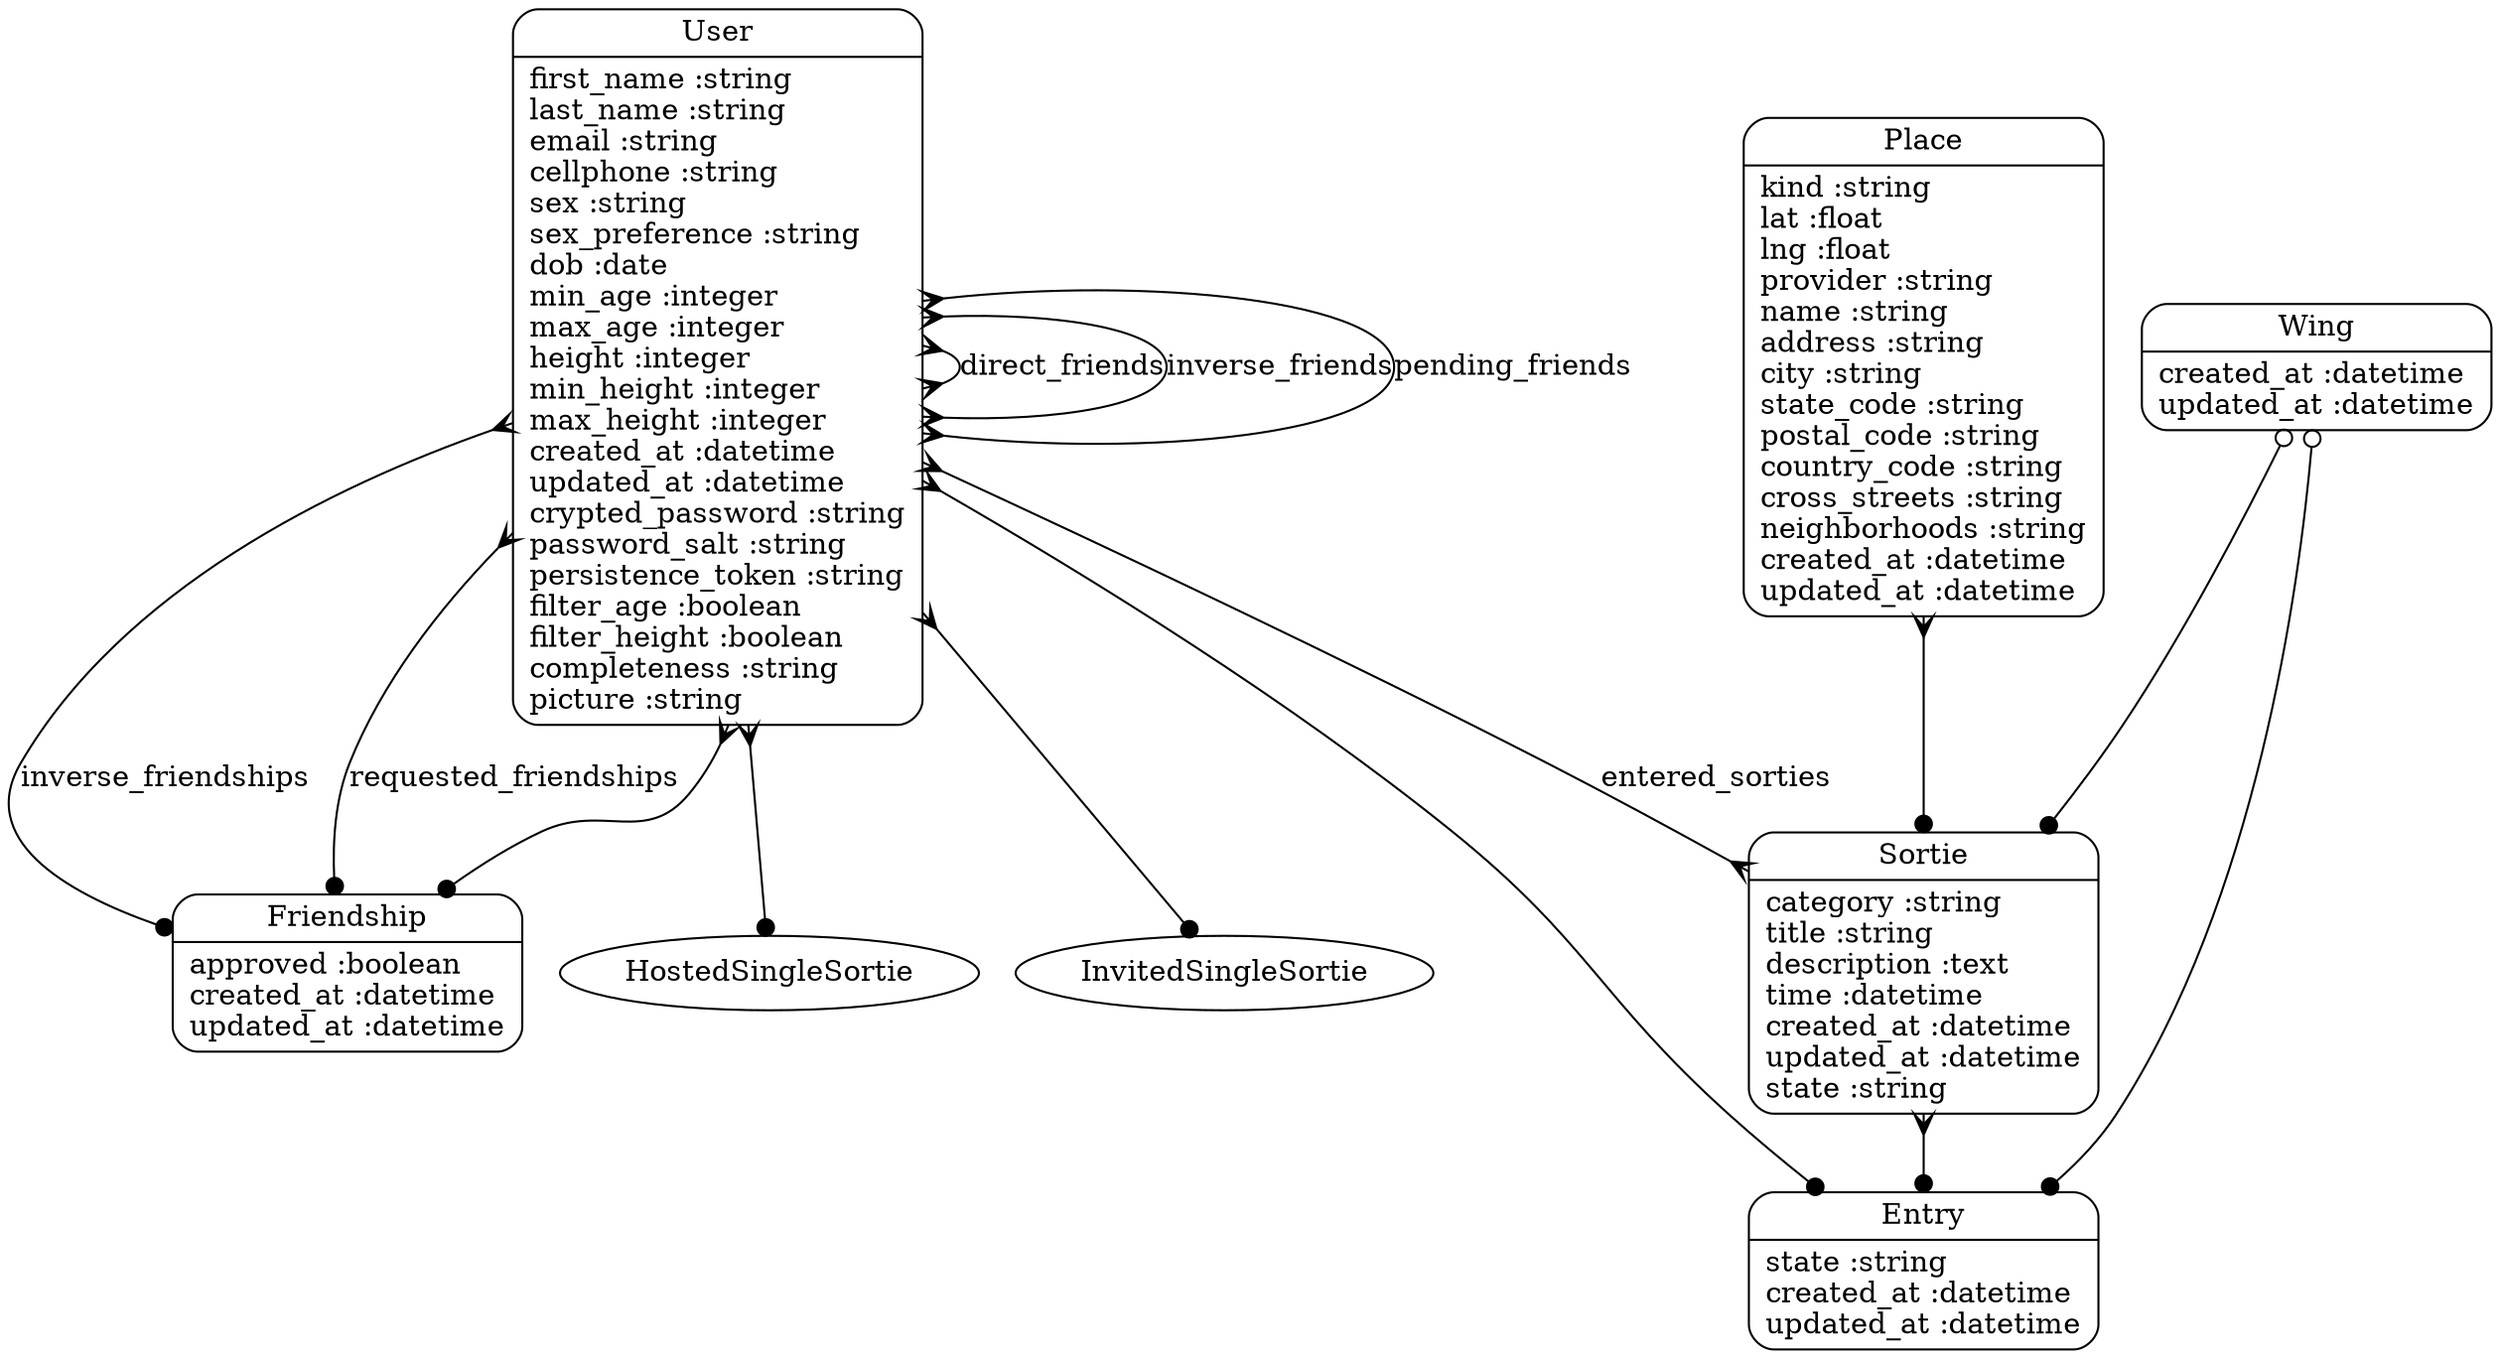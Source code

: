 digraph models_diagram {
	graph[overlap=false, splines=true]
	"Entry" [shape=Mrecord, label="{Entry|state :string\lcreated_at :datetime\lupdated_at :datetime\l}"]
	"Friendship" [shape=Mrecord, label="{Friendship|approved :boolean\lcreated_at :datetime\lupdated_at :datetime\l}"]
	"Place" [shape=Mrecord, label="{Place|kind :string\llat :float\llng :float\lprovider :string\lname :string\laddress :string\lcity :string\lstate_code :string\lpostal_code :string\lcountry_code :string\lcross_streets :string\lneighborhoods :string\lcreated_at :datetime\lupdated_at :datetime\l}"]
	"Sortie" [shape=Mrecord, label="{Sortie|category :string\ltitle :string\ldescription :text\ltime :datetime\lcreated_at :datetime\lupdated_at :datetime\lstate :string\l}"]
	"User" [shape=Mrecord, label="{User|first_name :string\llast_name :string\lemail :string\lcellphone :string\lsex :string\lsex_preference :string\ldob :date\lmin_age :integer\lmax_age :integer\lheight :integer\lmin_height :integer\lmax_height :integer\lcreated_at :datetime\lupdated_at :datetime\lcrypted_password :string\lpassword_salt :string\lpersistence_token :string\lfilter_age :boolean\lfilter_height :boolean\lcompleteness :string\lpicture :string\l}"]
	"Wing" [shape=Mrecord, label="{Wing|created_at :datetime\lupdated_at :datetime\l}"]
	"Place" -> "Sortie" [arrowtail=crow, arrowhead=dot, dir=both]
	"Sortie" -> "Entry" [arrowtail=crow, arrowhead=dot, dir=both]
	"User" -> "Entry" [arrowtail=crow, arrowhead=dot, dir=both]
	"User" -> "Sortie" [label="entered_sorties", arrowtail=crow, arrowhead=crow, dir=both]
	"User" -> "HostedSingleSortie" [arrowtail=crow, arrowhead=dot, dir=both]
	"User" -> "InvitedSingleSortie" [arrowtail=crow, arrowhead=dot, dir=both]
	"User" -> "Friendship" [arrowtail=crow, arrowhead=dot, dir=both]
	"User" -> "Friendship" [label="inverse_friendships", arrowtail=crow, arrowhead=dot, dir=both]
	"User" -> "User" [label="direct_friends", arrowtail=crow, arrowhead=crow, dir=both]
	"User" -> "User" [label="inverse_friends", arrowtail=crow, arrowhead=crow, dir=both]
	"User" -> "User" [label="pending_friends", arrowtail=crow, arrowhead=crow, dir=both]
	"User" -> "Friendship" [label="requested_friendships", arrowtail=crow, arrowhead=dot, dir=both]
	"Wing" -> "Entry" [arrowtail=odot, arrowhead=dot, dir=both]
	"Wing" -> "Sortie" [arrowtail=odot, arrowhead=dot, dir=both]
}
